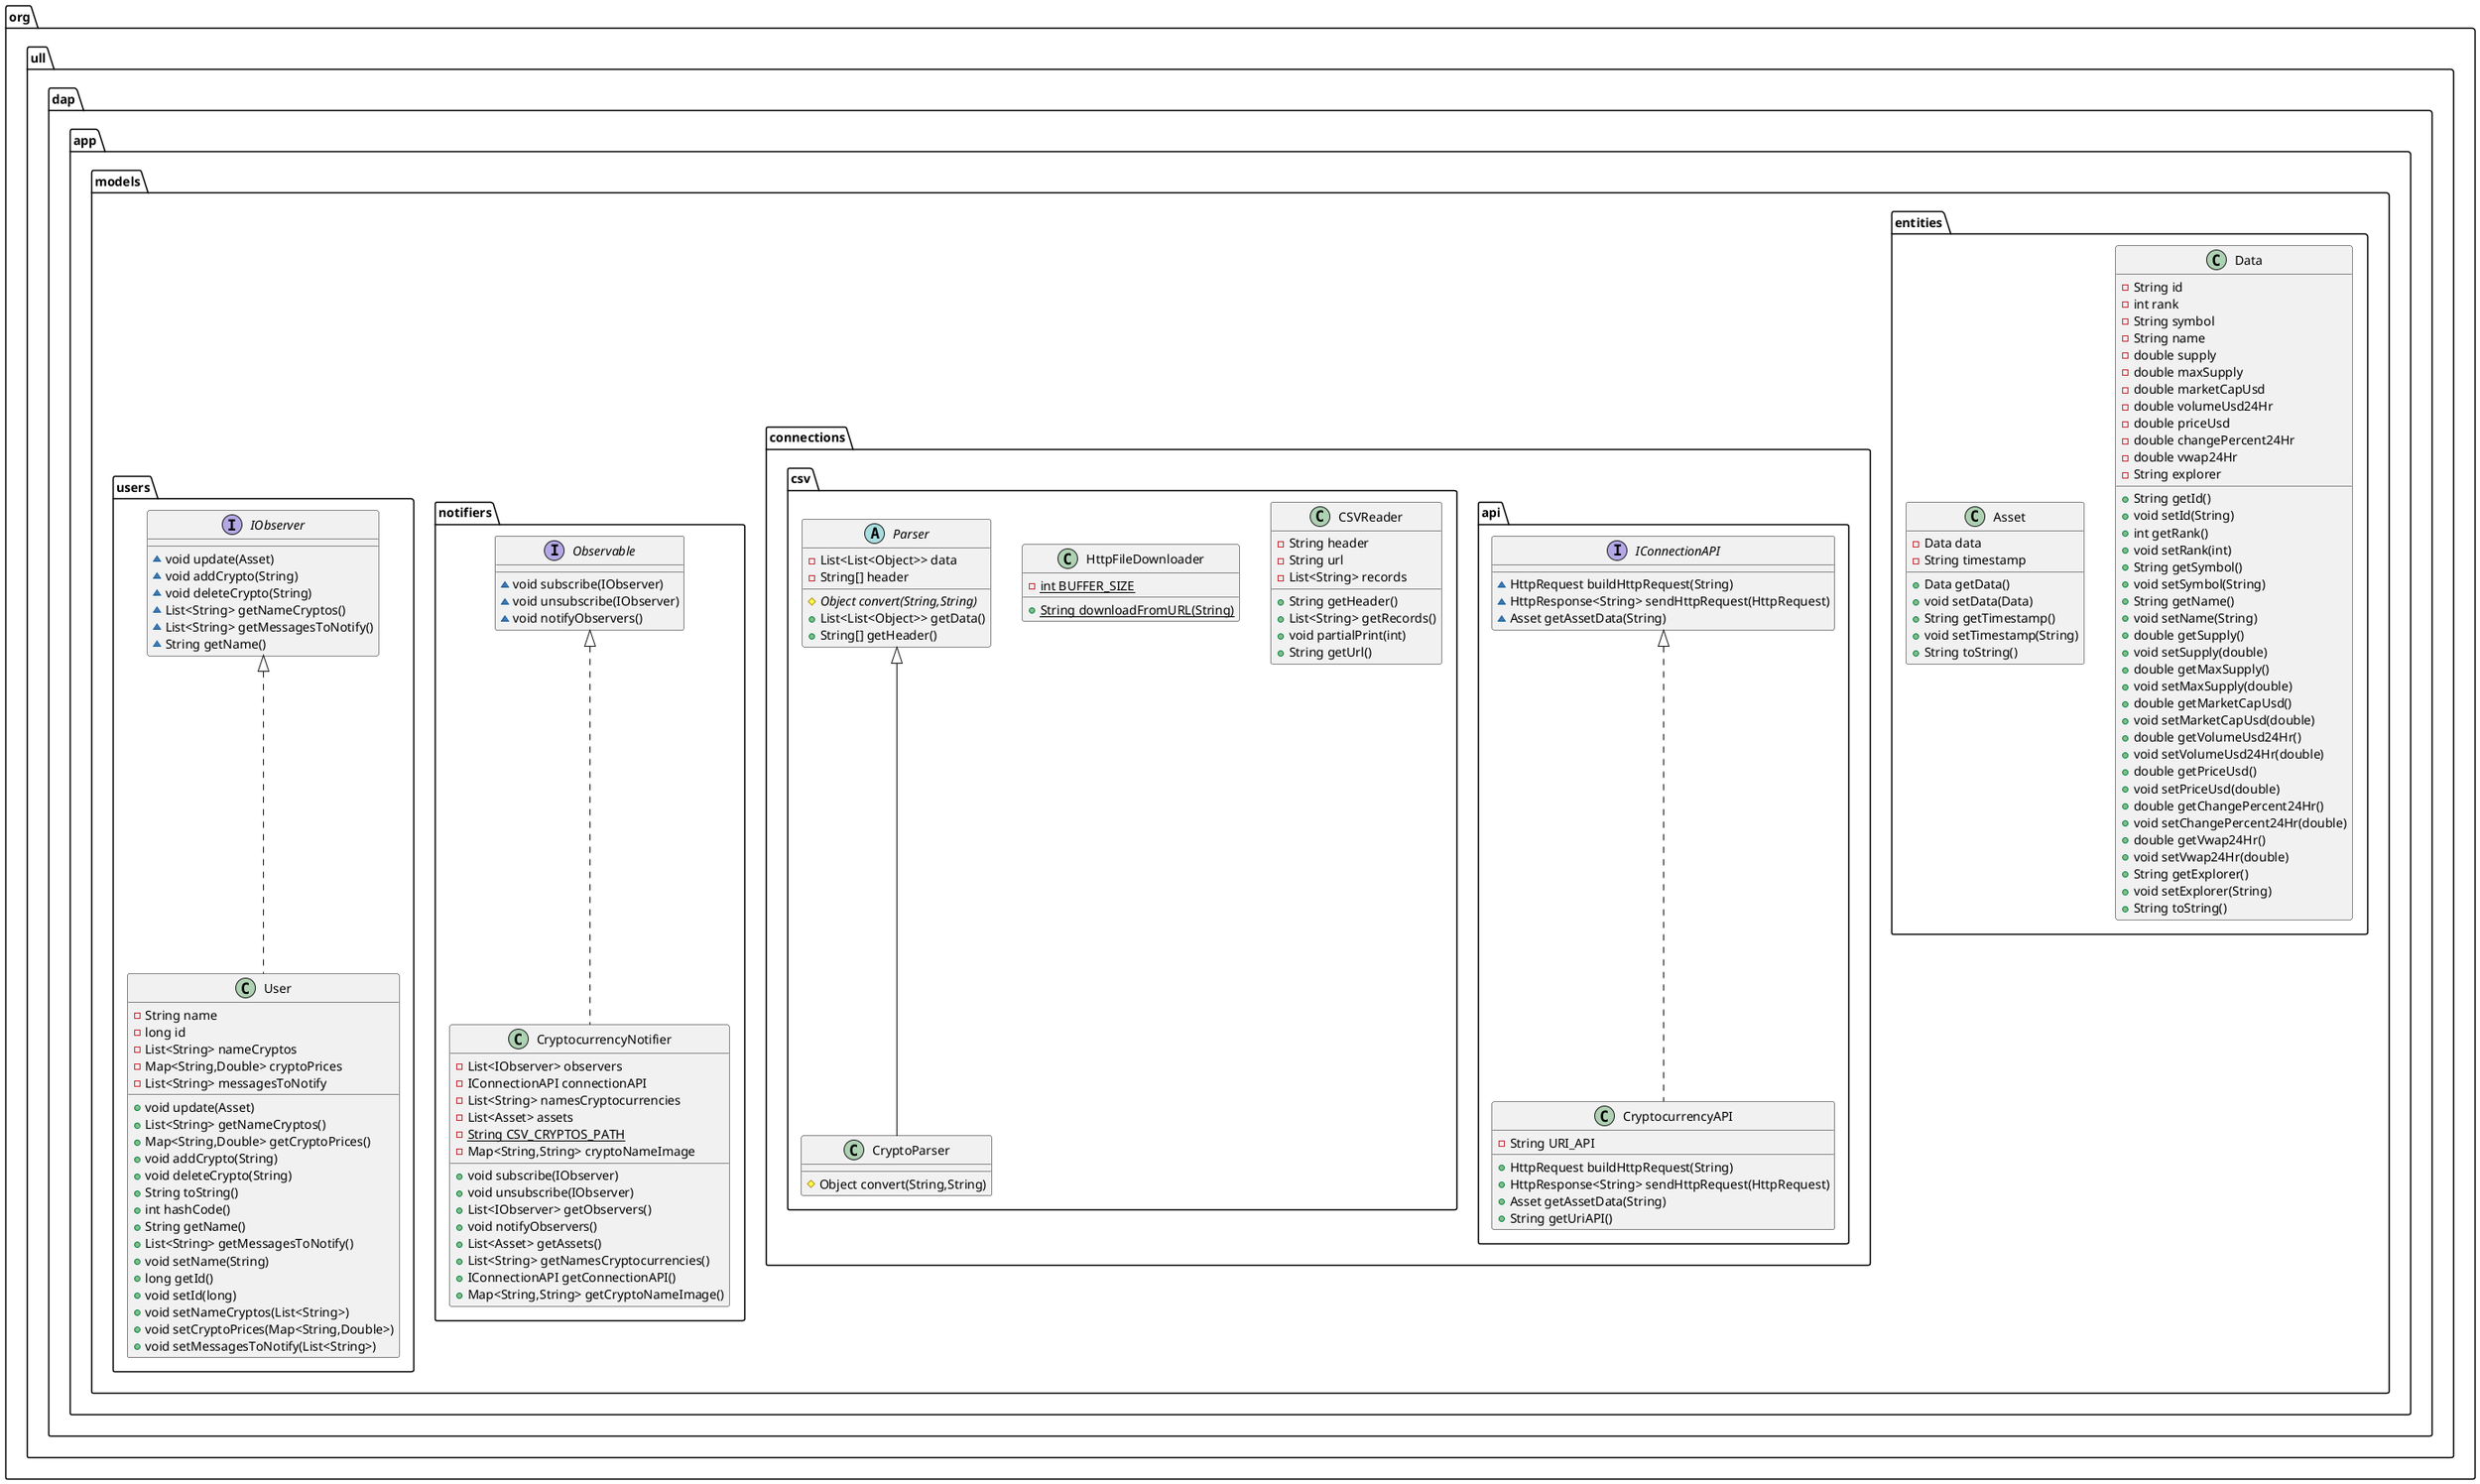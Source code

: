 @startuml
class org.ull.dap.app.models.entities.Data {
- String id
- int rank
- String symbol
- String name
- double supply
- double maxSupply
- double marketCapUsd
- double volumeUsd24Hr
- double priceUsd
- double changePercent24Hr
- double vwap24Hr
- String explorer
+ String getId()
+ void setId(String)
+ int getRank()
+ void setRank(int)
+ String getSymbol()
+ void setSymbol(String)
+ String getName()
+ void setName(String)
+ double getSupply()
+ void setSupply(double)
+ double getMaxSupply()
+ void setMaxSupply(double)
+ double getMarketCapUsd()
+ void setMarketCapUsd(double)
+ double getVolumeUsd24Hr()
+ void setVolumeUsd24Hr(double)
+ double getPriceUsd()
+ void setPriceUsd(double)
+ double getChangePercent24Hr()
+ void setChangePercent24Hr(double)
+ double getVwap24Hr()
+ void setVwap24Hr(double)
+ String getExplorer()
+ void setExplorer(String)
+ String toString()
}
class org.ull.dap.app.models.connections.api.CryptocurrencyAPI {
- String URI_API
+ HttpRequest buildHttpRequest(String)
+ HttpResponse<String> sendHttpRequest(HttpRequest)
+ Asset getAssetData(String)
+ String getUriAPI()
}
class org.ull.dap.app.models.connections.csv.CryptoParser {
# Object convert(String,String)
}
class org.ull.dap.app.models.entities.Asset {
- Data data
- String timestamp
+ Data getData()
+ void setData(Data)
+ String getTimestamp()
+ void setTimestamp(String)
+ String toString()
}
class org.ull.dap.app.models.connections.csv.CSVReader {
- String header
- String url
- List<String> records
+ String getHeader()
+ List<String> getRecords()
+ void partialPrint(int)
+ String getUrl()
}
class org.ull.dap.app.models.notifiers.CryptocurrencyNotifier {
- List<IObserver> observers
- IConnectionAPI connectionAPI
- List<String> namesCryptocurrencies
- List<Asset> assets
- {static} String CSV_CRYPTOS_PATH
- Map<String,String> cryptoNameImage
+ void subscribe(IObserver)
+ void unsubscribe(IObserver)
+ List<IObserver> getObservers()
+ void notifyObservers()
+ List<Asset> getAssets()
+ List<String> getNamesCryptocurrencies()
+ IConnectionAPI getConnectionAPI()
+ Map<String,String> getCryptoNameImage()
}
interface org.ull.dap.app.models.notifiers.Observable {
~ void subscribe(IObserver)
~ void unsubscribe(IObserver)
~ void notifyObservers()
}
class org.ull.dap.app.models.connections.csv.HttpFileDownloader {
- {static} int BUFFER_SIZE
+ {static} String downloadFromURL(String)
}
abstract class org.ull.dap.app.models.connections.csv.Parser {
- List<List<Object>> data
- String[] header
# {abstract}Object convert(String,String)
+ List<List<Object>> getData()
+ String[] getHeader()
}
class org.ull.dap.app.models.users.User {
- String name
- long id
- List<String> nameCryptos
- Map<String,Double> cryptoPrices
- List<String> messagesToNotify
+ void update(Asset)
+ List<String> getNameCryptos()
+ Map<String,Double> getCryptoPrices()
+ void addCrypto(String)
+ void deleteCrypto(String)
+ String toString()
+ int hashCode()
+ String getName()
+ List<String> getMessagesToNotify()
+ void setName(String)
+ long getId()
+ void setId(long)
+ void setNameCryptos(List<String>)
+ void setCryptoPrices(Map<String,Double>)
+ void setMessagesToNotify(List<String>)
}
interface org.ull.dap.app.models.users.IObserver {
~ void update(Asset)
~ void addCrypto(String)
~ void deleteCrypto(String)
~ List<String> getNameCryptos()
~ List<String> getMessagesToNotify()
~ String getName()
}
interface org.ull.dap.app.models.connections.api.IConnectionAPI {
~ HttpRequest buildHttpRequest(String)
~ HttpResponse<String> sendHttpRequest(HttpRequest)
~ Asset getAssetData(String)
}


org.ull.dap.app.models.connections.api.IConnectionAPI <|.. org.ull.dap.app.models.connections.api.CryptocurrencyAPI
org.ull.dap.app.models.connections.csv.Parser <|-- org.ull.dap.app.models.connections.csv.CryptoParser
org.ull.dap.app.models.notifiers.Observable <|.. org.ull.dap.app.models.notifiers.CryptocurrencyNotifier
org.ull.dap.app.models.users.IObserver <|.. org.ull.dap.app.models.users.User
@enduml